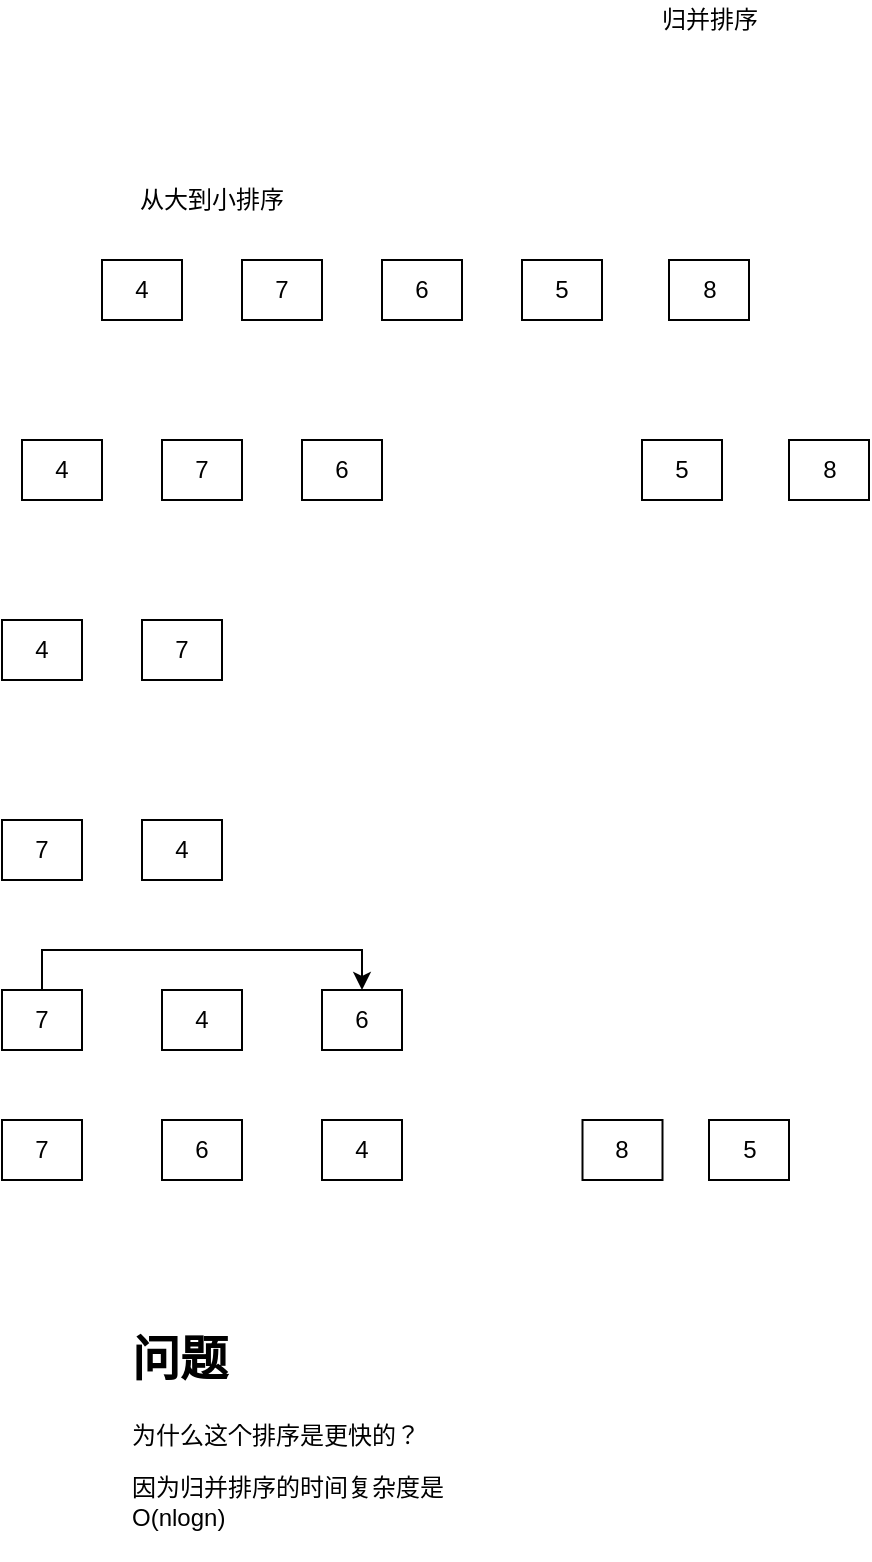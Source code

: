 <mxfile version="13.3.5" type="device"><diagram id="11rJ3jameZMtnqgeUsGe" name="Page-1"><mxGraphModel dx="946" dy="680" grid="1" gridSize="10" guides="1" tooltips="1" connect="1" arrows="1" fold="1" page="1" pageScale="1" pageWidth="827" pageHeight="1169" math="0" shadow="0"><root><mxCell id="0"/><mxCell id="1" parent="0"/><mxCell id="C3OKOaOwT7E3pNfQqNwp-1" value="4" style="rounded=0;whiteSpace=wrap;html=1;" vertex="1" parent="1"><mxGeometry x="110" y="190" width="40" height="30" as="geometry"/></mxCell><mxCell id="C3OKOaOwT7E3pNfQqNwp-2" value="5" style="rounded=0;whiteSpace=wrap;html=1;" vertex="1" parent="1"><mxGeometry x="320" y="190" width="40" height="30" as="geometry"/></mxCell><mxCell id="C3OKOaOwT7E3pNfQqNwp-3" value="6" style="rounded=0;whiteSpace=wrap;html=1;" vertex="1" parent="1"><mxGeometry x="250" y="190" width="40" height="30" as="geometry"/></mxCell><mxCell id="C3OKOaOwT7E3pNfQqNwp-4" value="7" style="rounded=0;whiteSpace=wrap;html=1;" vertex="1" parent="1"><mxGeometry x="180" y="190" width="40" height="30" as="geometry"/></mxCell><mxCell id="C3OKOaOwT7E3pNfQqNwp-5" value="8" style="rounded=0;whiteSpace=wrap;html=1;" vertex="1" parent="1"><mxGeometry x="393.5" y="190" width="40" height="30" as="geometry"/></mxCell><mxCell id="C3OKOaOwT7E3pNfQqNwp-6" value="从大到小排序" style="text;html=1;strokeColor=none;fillColor=none;align=center;verticalAlign=middle;whiteSpace=wrap;rounded=0;" vertex="1" parent="1"><mxGeometry x="110" y="150" width="110" height="20" as="geometry"/></mxCell><mxCell id="C3OKOaOwT7E3pNfQqNwp-7" value="归并排序" style="text;html=1;strokeColor=none;fillColor=none;align=center;verticalAlign=middle;whiteSpace=wrap;rounded=0;" vertex="1" parent="1"><mxGeometry x="376" y="60" width="76" height="20" as="geometry"/></mxCell><mxCell id="C3OKOaOwT7E3pNfQqNwp-8" value="4" style="rounded=0;whiteSpace=wrap;html=1;" vertex="1" parent="1"><mxGeometry x="70" y="280" width="40" height="30" as="geometry"/></mxCell><mxCell id="C3OKOaOwT7E3pNfQqNwp-9" value="6" style="rounded=0;whiteSpace=wrap;html=1;" vertex="1" parent="1"><mxGeometry x="210" y="280" width="40" height="30" as="geometry"/></mxCell><mxCell id="C3OKOaOwT7E3pNfQqNwp-10" value="7" style="rounded=0;whiteSpace=wrap;html=1;" vertex="1" parent="1"><mxGeometry x="140" y="280" width="40" height="30" as="geometry"/></mxCell><mxCell id="C3OKOaOwT7E3pNfQqNwp-11" value="5" style="rounded=0;whiteSpace=wrap;html=1;" vertex="1" parent="1"><mxGeometry x="380" y="280" width="40" height="30" as="geometry"/></mxCell><mxCell id="C3OKOaOwT7E3pNfQqNwp-12" value="8" style="rounded=0;whiteSpace=wrap;html=1;" vertex="1" parent="1"><mxGeometry x="453.5" y="280" width="40" height="30" as="geometry"/></mxCell><mxCell id="C3OKOaOwT7E3pNfQqNwp-13" value="4" style="rounded=0;whiteSpace=wrap;html=1;" vertex="1" parent="1"><mxGeometry x="60" y="370" width="40" height="30" as="geometry"/></mxCell><mxCell id="C3OKOaOwT7E3pNfQqNwp-14" value="7" style="rounded=0;whiteSpace=wrap;html=1;" vertex="1" parent="1"><mxGeometry x="130" y="370" width="40" height="30" as="geometry"/></mxCell><mxCell id="C3OKOaOwT7E3pNfQqNwp-16" value="4" style="rounded=0;whiteSpace=wrap;html=1;" vertex="1" parent="1"><mxGeometry x="130" y="470" width="40" height="30" as="geometry"/></mxCell><mxCell id="C3OKOaOwT7E3pNfQqNwp-17" value="7" style="rounded=0;whiteSpace=wrap;html=1;" vertex="1" parent="1"><mxGeometry x="60" y="470" width="40" height="30" as="geometry"/></mxCell><mxCell id="C3OKOaOwT7E3pNfQqNwp-22" value="6" style="rounded=0;whiteSpace=wrap;html=1;" vertex="1" parent="1"><mxGeometry x="220" y="555" width="40" height="30" as="geometry"/></mxCell><mxCell id="C3OKOaOwT7E3pNfQqNwp-23" value="4" style="rounded=0;whiteSpace=wrap;html=1;" vertex="1" parent="1"><mxGeometry x="140" y="555" width="40" height="30" as="geometry"/></mxCell><mxCell id="C3OKOaOwT7E3pNfQqNwp-26" style="edgeStyle=orthogonalEdgeStyle;rounded=0;orthogonalLoop=1;jettySize=auto;html=1;entryX=0.5;entryY=0;entryDx=0;entryDy=0;" edge="1" parent="1" source="C3OKOaOwT7E3pNfQqNwp-24" target="C3OKOaOwT7E3pNfQqNwp-22"><mxGeometry relative="1" as="geometry"><Array as="points"><mxPoint x="80" y="535"/><mxPoint x="240" y="535"/></Array></mxGeometry></mxCell><mxCell id="C3OKOaOwT7E3pNfQqNwp-24" value="7" style="rounded=0;whiteSpace=wrap;html=1;" vertex="1" parent="1"><mxGeometry x="60" y="555" width="40" height="30" as="geometry"/></mxCell><mxCell id="C3OKOaOwT7E3pNfQqNwp-27" value="6" style="rounded=0;whiteSpace=wrap;html=1;" vertex="1" parent="1"><mxGeometry x="140" y="620" width="40" height="30" as="geometry"/></mxCell><mxCell id="C3OKOaOwT7E3pNfQqNwp-28" value="4" style="rounded=0;whiteSpace=wrap;html=1;" vertex="1" parent="1"><mxGeometry x="220" y="620" width="40" height="30" as="geometry"/></mxCell><mxCell id="C3OKOaOwT7E3pNfQqNwp-29" value="7" style="rounded=0;whiteSpace=wrap;html=1;" vertex="1" parent="1"><mxGeometry x="60" y="620" width="40" height="30" as="geometry"/></mxCell><mxCell id="C3OKOaOwT7E3pNfQqNwp-37" value="5" style="rounded=0;whiteSpace=wrap;html=1;" vertex="1" parent="1"><mxGeometry x="413.5" y="620" width="40" height="30" as="geometry"/></mxCell><mxCell id="C3OKOaOwT7E3pNfQqNwp-38" value="8" style="rounded=0;whiteSpace=wrap;html=1;" vertex="1" parent="1"><mxGeometry x="350.25" y="620" width="40" height="30" as="geometry"/></mxCell><mxCell id="C3OKOaOwT7E3pNfQqNwp-39" value="&lt;h1&gt;问题&lt;/h1&gt;&lt;p&gt;为什么这个排序是更快的？&lt;/p&gt;&lt;p&gt;因为归并排序的时间复杂度是O(nlogn)&lt;/p&gt;&lt;p&gt;&lt;br&gt;&lt;/p&gt;" style="text;html=1;strokeColor=none;fillColor=none;spacing=5;spacingTop=-20;whiteSpace=wrap;overflow=hidden;rounded=0;" vertex="1" parent="1"><mxGeometry x="120" y="720" width="190" height="120" as="geometry"/></mxCell></root></mxGraphModel></diagram></mxfile>